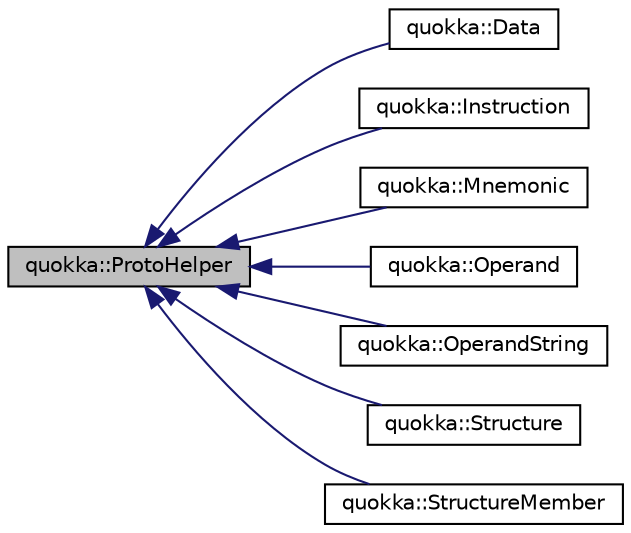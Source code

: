 digraph "quokka::ProtoHelper"
{
 // LATEX_PDF_SIZE
  edge [fontname="Helvetica",fontsize="10",labelfontname="Helvetica",labelfontsize="10"];
  node [fontname="Helvetica",fontsize="10",shape=record];
  rankdir="LR";
  Node1 [label="quokka::ProtoHelper",height=0.2,width=0.4,color="black", fillcolor="grey75", style="filled", fontcolor="black",tooltip=" "];
  Node1 -> Node2 [dir="back",color="midnightblue",fontsize="10",style="solid",fontname="Helvetica"];
  Node2 [label="quokka::Data",height=0.2,width=0.4,color="black", fillcolor="white", style="filled",URL="$classquokka_1_1Data.html",tooltip=" "];
  Node1 -> Node3 [dir="back",color="midnightblue",fontsize="10",style="solid",fontname="Helvetica"];
  Node3 [label="quokka::Instruction",height=0.2,width=0.4,color="black", fillcolor="white", style="filled",URL="$classquokka_1_1Instruction.html",tooltip=" "];
  Node1 -> Node4 [dir="back",color="midnightblue",fontsize="10",style="solid",fontname="Helvetica"];
  Node4 [label="quokka::Mnemonic",height=0.2,width=0.4,color="black", fillcolor="white", style="filled",URL="$classquokka_1_1Mnemonic.html",tooltip=" "];
  Node1 -> Node5 [dir="back",color="midnightblue",fontsize="10",style="solid",fontname="Helvetica"];
  Node5 [label="quokka::Operand",height=0.2,width=0.4,color="black", fillcolor="white", style="filled",URL="$classquokka_1_1Operand.html",tooltip=" "];
  Node1 -> Node6 [dir="back",color="midnightblue",fontsize="10",style="solid",fontname="Helvetica"];
  Node6 [label="quokka::OperandString",height=0.2,width=0.4,color="black", fillcolor="white", style="filled",URL="$classquokka_1_1OperandString.html",tooltip=" "];
  Node1 -> Node7 [dir="back",color="midnightblue",fontsize="10",style="solid",fontname="Helvetica"];
  Node7 [label="quokka::Structure",height=0.2,width=0.4,color="black", fillcolor="white", style="filled",URL="$classquokka_1_1Structure.html",tooltip=" "];
  Node1 -> Node8 [dir="back",color="midnightblue",fontsize="10",style="solid",fontname="Helvetica"];
  Node8 [label="quokka::StructureMember",height=0.2,width=0.4,color="black", fillcolor="white", style="filled",URL="$structquokka_1_1StructureMember.html",tooltip=" "];
}
